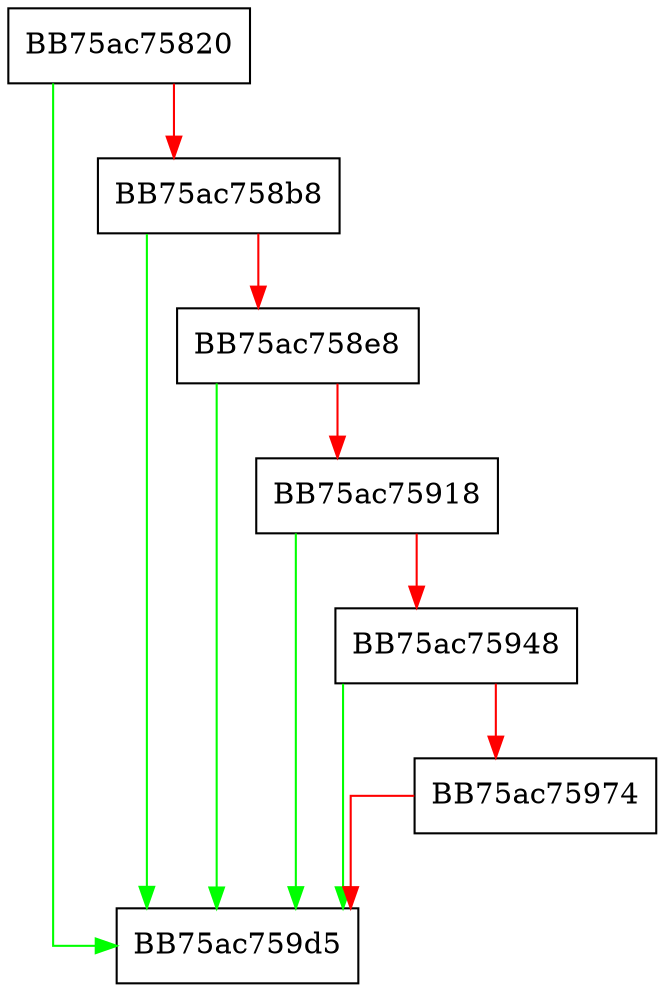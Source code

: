 digraph resmgr_init_module {
  node [shape="box"];
  graph [splines=ortho];
  BB75ac75820 -> BB75ac759d5 [color="green"];
  BB75ac75820 -> BB75ac758b8 [color="red"];
  BB75ac758b8 -> BB75ac759d5 [color="green"];
  BB75ac758b8 -> BB75ac758e8 [color="red"];
  BB75ac758e8 -> BB75ac759d5 [color="green"];
  BB75ac758e8 -> BB75ac75918 [color="red"];
  BB75ac75918 -> BB75ac759d5 [color="green"];
  BB75ac75918 -> BB75ac75948 [color="red"];
  BB75ac75948 -> BB75ac759d5 [color="green"];
  BB75ac75948 -> BB75ac75974 [color="red"];
  BB75ac75974 -> BB75ac759d5 [color="red"];
}